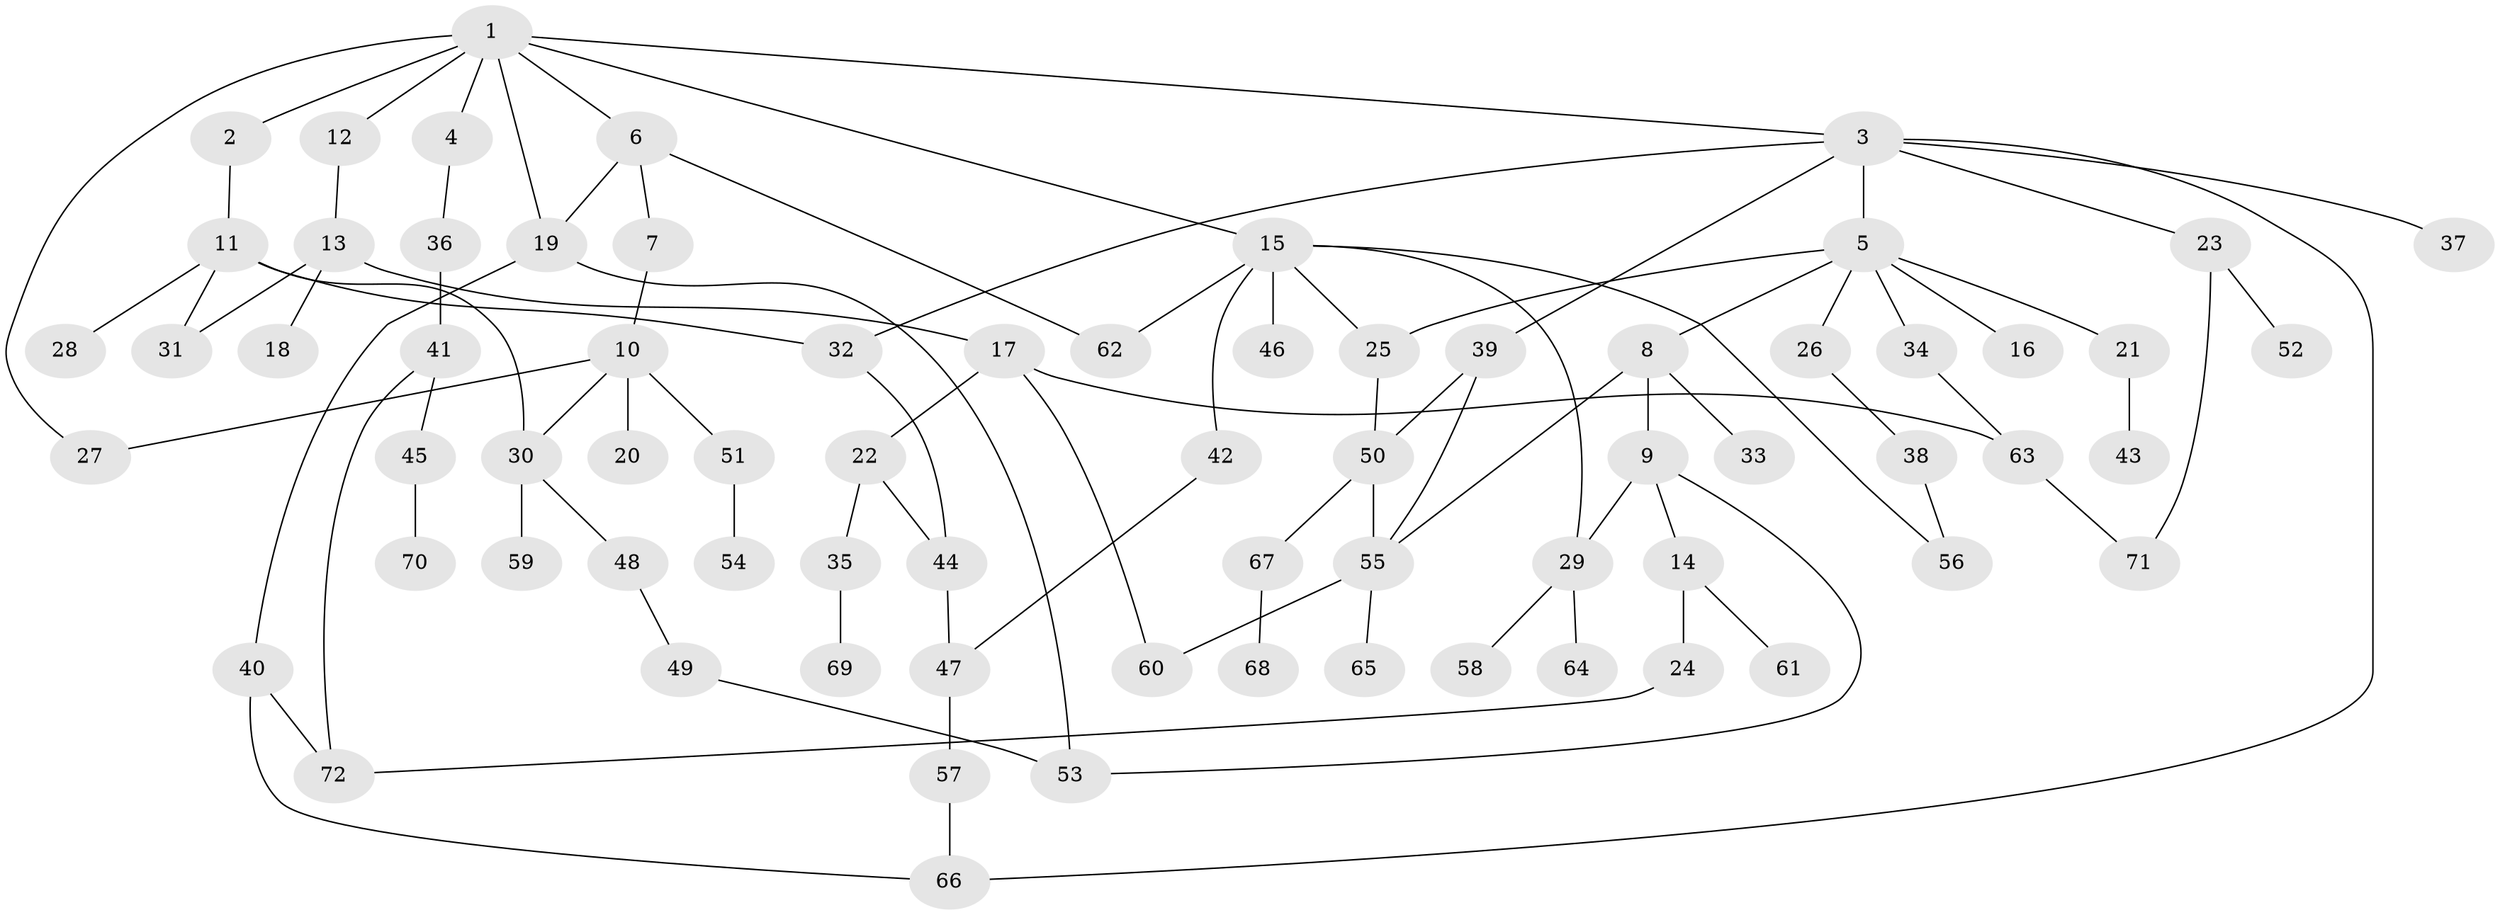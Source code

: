 // Generated by graph-tools (version 1.1) at 2025/25/03/09/25 03:25:27]
// undirected, 72 vertices, 94 edges
graph export_dot {
graph [start="1"]
  node [color=gray90,style=filled];
  1;
  2;
  3;
  4;
  5;
  6;
  7;
  8;
  9;
  10;
  11;
  12;
  13;
  14;
  15;
  16;
  17;
  18;
  19;
  20;
  21;
  22;
  23;
  24;
  25;
  26;
  27;
  28;
  29;
  30;
  31;
  32;
  33;
  34;
  35;
  36;
  37;
  38;
  39;
  40;
  41;
  42;
  43;
  44;
  45;
  46;
  47;
  48;
  49;
  50;
  51;
  52;
  53;
  54;
  55;
  56;
  57;
  58;
  59;
  60;
  61;
  62;
  63;
  64;
  65;
  66;
  67;
  68;
  69;
  70;
  71;
  72;
  1 -- 2;
  1 -- 3;
  1 -- 4;
  1 -- 6;
  1 -- 12;
  1 -- 15;
  1 -- 19;
  1 -- 27;
  2 -- 11;
  3 -- 5;
  3 -- 23;
  3 -- 32;
  3 -- 37;
  3 -- 39;
  3 -- 66;
  4 -- 36;
  5 -- 8;
  5 -- 16;
  5 -- 21;
  5 -- 25;
  5 -- 26;
  5 -- 34;
  6 -- 7;
  6 -- 62;
  6 -- 19;
  7 -- 10;
  8 -- 9;
  8 -- 33;
  8 -- 55;
  9 -- 14;
  9 -- 53;
  9 -- 29;
  10 -- 20;
  10 -- 27;
  10 -- 51;
  10 -- 30;
  11 -- 28;
  11 -- 30;
  11 -- 31;
  11 -- 32;
  12 -- 13;
  13 -- 17;
  13 -- 18;
  13 -- 31;
  14 -- 24;
  14 -- 61;
  15 -- 29;
  15 -- 42;
  15 -- 46;
  15 -- 56;
  15 -- 25;
  15 -- 62;
  17 -- 22;
  17 -- 60;
  17 -- 63;
  19 -- 40;
  19 -- 53;
  21 -- 43;
  22 -- 35;
  22 -- 44;
  23 -- 52;
  23 -- 71;
  24 -- 72;
  25 -- 50;
  26 -- 38;
  29 -- 58;
  29 -- 64;
  30 -- 48;
  30 -- 59;
  32 -- 44;
  34 -- 63;
  35 -- 69;
  36 -- 41;
  38 -- 56;
  39 -- 50;
  39 -- 55;
  40 -- 66;
  40 -- 72;
  41 -- 45;
  41 -- 72;
  42 -- 47;
  44 -- 47;
  45 -- 70;
  47 -- 57;
  48 -- 49;
  49 -- 53;
  50 -- 55;
  50 -- 67;
  51 -- 54;
  55 -- 65;
  55 -- 60;
  57 -- 66;
  63 -- 71;
  67 -- 68;
}
